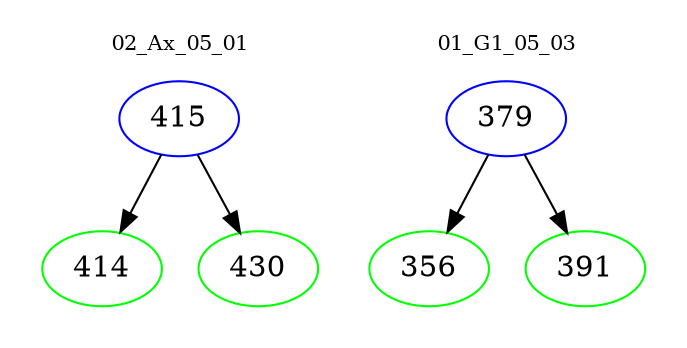 digraph{
subgraph cluster_0 {
color = white
label = "02_Ax_05_01";
fontsize=10;
T0_415 [label="415", color="blue"]
T0_415 -> T0_414 [color="black"]
T0_414 [label="414", color="green"]
T0_415 -> T0_430 [color="black"]
T0_430 [label="430", color="green"]
}
subgraph cluster_1 {
color = white
label = "01_G1_05_03";
fontsize=10;
T1_379 [label="379", color="blue"]
T1_379 -> T1_356 [color="black"]
T1_356 [label="356", color="green"]
T1_379 -> T1_391 [color="black"]
T1_391 [label="391", color="green"]
}
}
